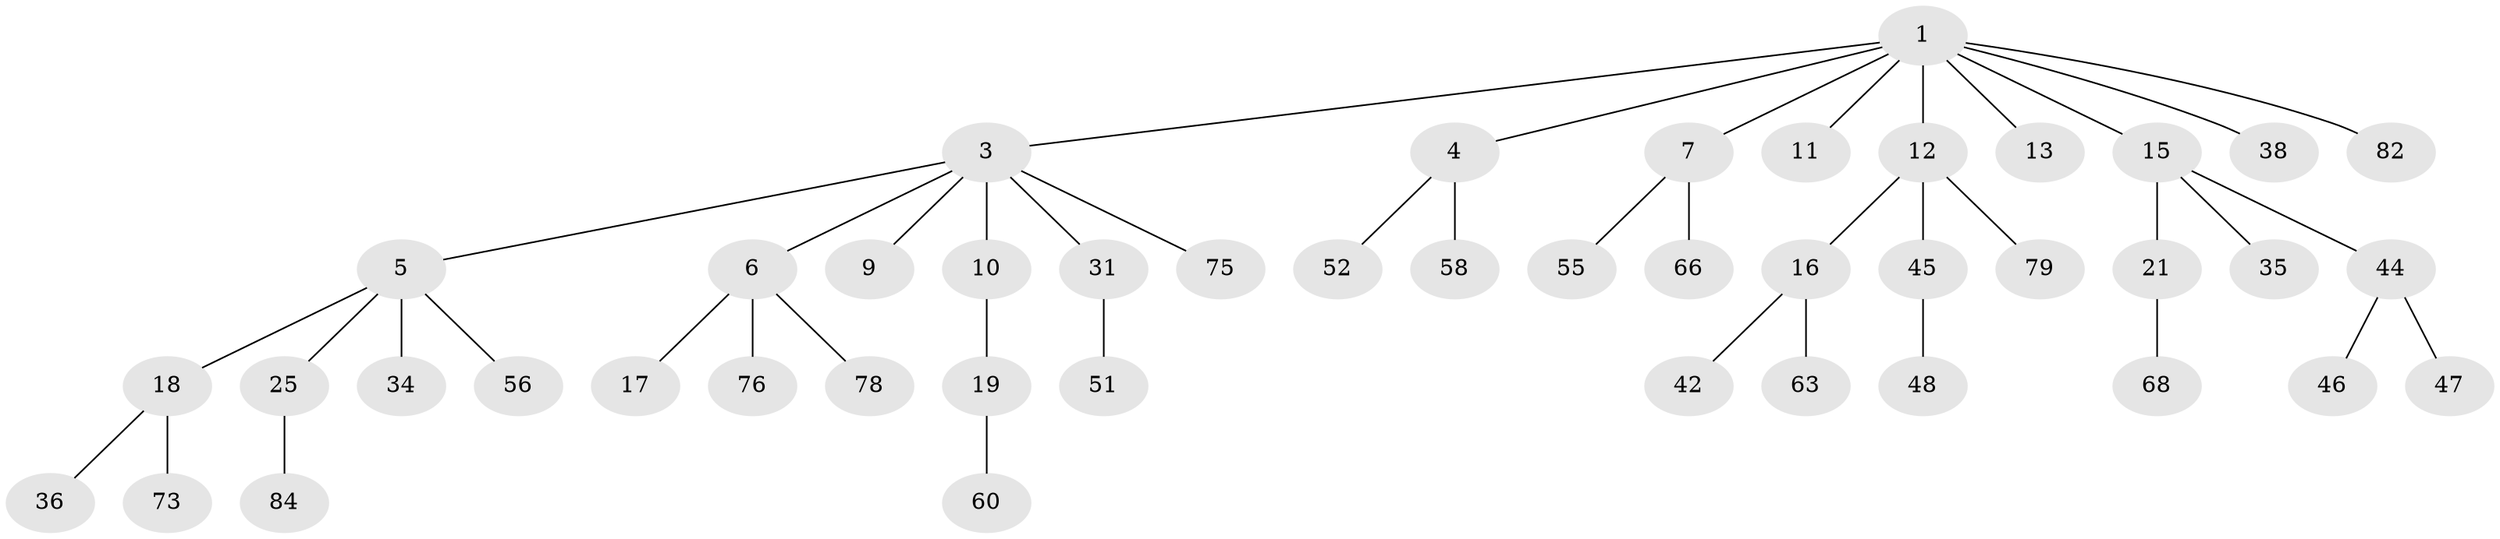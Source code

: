 // original degree distribution, {6: 0.022222222222222223, 7: 0.011111111111111112, 3: 0.17777777777777778, 5: 0.044444444444444446, 2: 0.16666666666666666, 4: 0.03333333333333333, 1: 0.5444444444444444}
// Generated by graph-tools (version 1.1) at 2025/15/03/09/25 04:15:40]
// undirected, 45 vertices, 44 edges
graph export_dot {
graph [start="1"]
  node [color=gray90,style=filled];
  1 [super="+2+29"];
  3;
  4;
  5;
  6 [super="+8"];
  7 [super="+32"];
  9 [super="+40"];
  10;
  11 [super="+90"];
  12 [super="+14"];
  13 [super="+81+23"];
  15 [super="+37+22"];
  16 [super="+30+67"];
  17 [super="+74+77"];
  18 [super="+49"];
  19 [super="+80+24"];
  21 [super="+53"];
  25 [super="+28+72+87+26"];
  31 [super="+50"];
  34;
  35 [super="+71+69"];
  36;
  38;
  42;
  44;
  45 [super="+59+88+54"];
  46;
  47 [super="+57"];
  48;
  51;
  52;
  55;
  56;
  58;
  60 [super="+65"];
  63;
  66;
  68;
  73;
  75;
  76;
  78;
  79;
  82;
  84;
  1 -- 4;
  1 -- 13;
  1 -- 15;
  1 -- 38;
  1 -- 82;
  1 -- 3;
  1 -- 7;
  1 -- 11;
  1 -- 12;
  3 -- 5;
  3 -- 6;
  3 -- 9;
  3 -- 10;
  3 -- 31;
  3 -- 75;
  4 -- 52;
  4 -- 58;
  5 -- 18;
  5 -- 25;
  5 -- 34;
  5 -- 56;
  6 -- 17;
  6 -- 78;
  6 -- 76;
  7 -- 66;
  7 -- 55;
  10 -- 19;
  12 -- 45;
  12 -- 79;
  12 -- 16;
  15 -- 21;
  15 -- 35;
  15 -- 44;
  16 -- 42;
  16 -- 63;
  18 -- 36;
  18 -- 73;
  19 -- 60;
  21 -- 68;
  25 -- 84;
  31 -- 51;
  44 -- 46;
  44 -- 47;
  45 -- 48;
}
